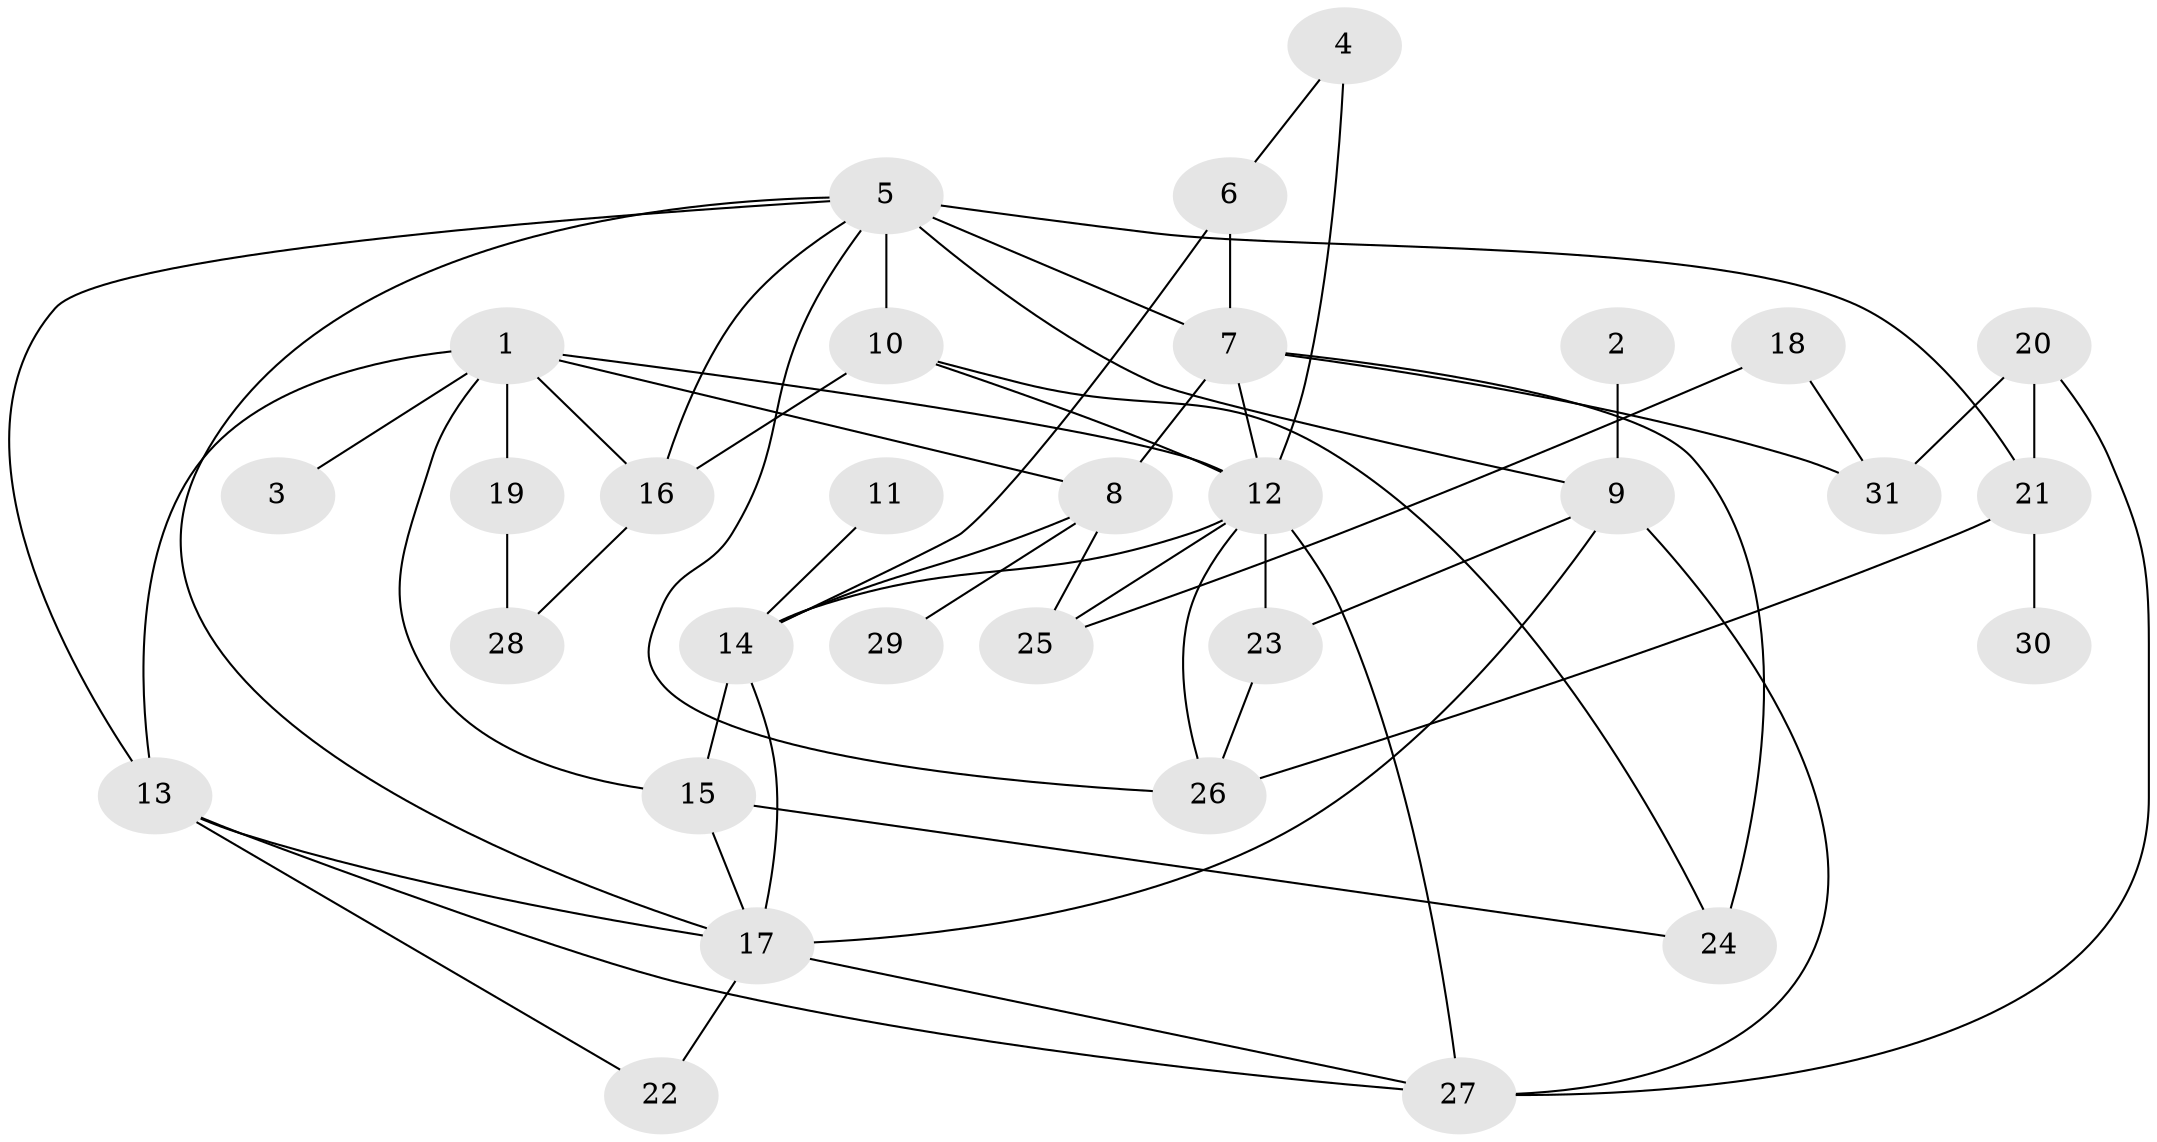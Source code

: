 // original degree distribution, {7: 0.021052631578947368, 9: 0.010526315789473684, 5: 0.05263157894736842, 2: 0.30526315789473685, 4: 0.12631578947368421, 3: 0.24210526315789474, 6: 0.021052631578947368, 1: 0.22105263157894736}
// Generated by graph-tools (version 1.1) at 2025/36/03/04/25 23:36:12]
// undirected, 31 vertices, 58 edges
graph export_dot {
  node [color=gray90,style=filled];
  1;
  2;
  3;
  4;
  5;
  6;
  7;
  8;
  9;
  10;
  11;
  12;
  13;
  14;
  15;
  16;
  17;
  18;
  19;
  20;
  21;
  22;
  23;
  24;
  25;
  26;
  27;
  28;
  29;
  30;
  31;
  1 -- 3 [weight=1.0];
  1 -- 8 [weight=1.0];
  1 -- 12 [weight=1.0];
  1 -- 13 [weight=1.0];
  1 -- 15 [weight=1.0];
  1 -- 16 [weight=1.0];
  1 -- 19 [weight=1.0];
  2 -- 9 [weight=1.0];
  4 -- 6 [weight=1.0];
  4 -- 12 [weight=2.0];
  5 -- 7 [weight=1.0];
  5 -- 9 [weight=2.0];
  5 -- 10 [weight=1.0];
  5 -- 13 [weight=1.0];
  5 -- 16 [weight=1.0];
  5 -- 17 [weight=1.0];
  5 -- 21 [weight=1.0];
  5 -- 26 [weight=1.0];
  6 -- 7 [weight=1.0];
  6 -- 14 [weight=1.0];
  7 -- 8 [weight=1.0];
  7 -- 12 [weight=1.0];
  7 -- 24 [weight=2.0];
  7 -- 31 [weight=2.0];
  8 -- 14 [weight=1.0];
  8 -- 25 [weight=1.0];
  8 -- 29 [weight=1.0];
  9 -- 17 [weight=2.0];
  9 -- 23 [weight=1.0];
  9 -- 27 [weight=1.0];
  10 -- 12 [weight=1.0];
  10 -- 16 [weight=1.0];
  10 -- 24 [weight=1.0];
  11 -- 14 [weight=1.0];
  12 -- 14 [weight=1.0];
  12 -- 23 [weight=1.0];
  12 -- 25 [weight=1.0];
  12 -- 26 [weight=1.0];
  12 -- 27 [weight=1.0];
  13 -- 17 [weight=1.0];
  13 -- 22 [weight=1.0];
  13 -- 27 [weight=1.0];
  14 -- 15 [weight=1.0];
  14 -- 17 [weight=1.0];
  15 -- 17 [weight=1.0];
  15 -- 24 [weight=1.0];
  16 -- 28 [weight=1.0];
  17 -- 22 [weight=1.0];
  17 -- 27 [weight=1.0];
  18 -- 25 [weight=1.0];
  18 -- 31 [weight=1.0];
  19 -- 28 [weight=1.0];
  20 -- 21 [weight=1.0];
  20 -- 27 [weight=1.0];
  20 -- 31 [weight=1.0];
  21 -- 26 [weight=1.0];
  21 -- 30 [weight=1.0];
  23 -- 26 [weight=1.0];
}
